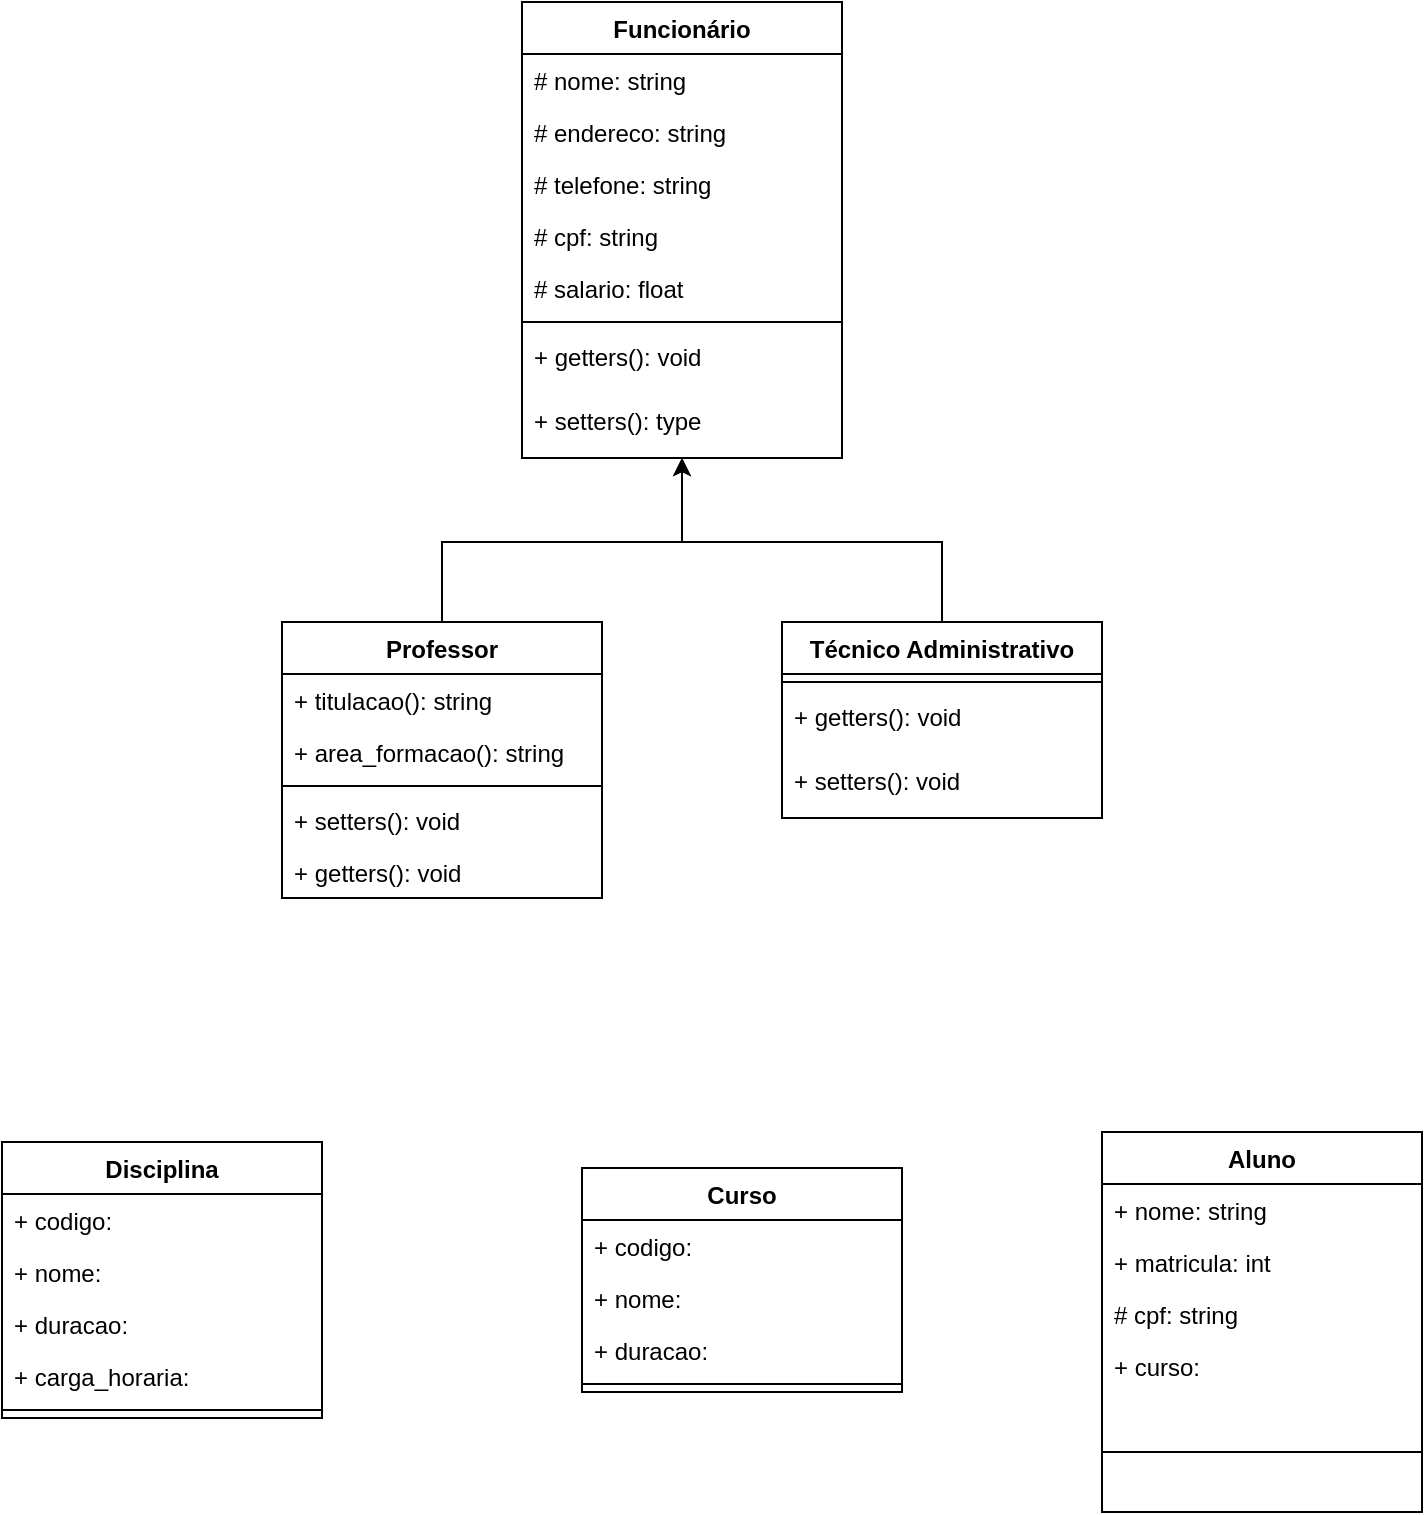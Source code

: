 <mxfile version="20.6.2" type="github">
  <diagram id="C5RBs43oDa-KdzZeNtuy" name="Page-1">
    <mxGraphModel dx="1917" dy="944" grid="1" gridSize="10" guides="1" tooltips="1" connect="1" arrows="1" fold="1" page="1" pageScale="1" pageWidth="827" pageHeight="1169" math="0" shadow="0">
      <root>
        <mxCell id="WIyWlLk6GJQsqaUBKTNV-0" />
        <mxCell id="WIyWlLk6GJQsqaUBKTNV-1" parent="WIyWlLk6GJQsqaUBKTNV-0" />
        <mxCell id="USiXtIitKo1ydzeFGayd-0" value="Funcionário&#xa;" style="swimlane;fontStyle=1;align=center;verticalAlign=top;childLayout=stackLayout;horizontal=1;startSize=26;horizontalStack=0;resizeParent=1;resizeParentMax=0;resizeLast=0;collapsible=1;marginBottom=0;" vertex="1" parent="WIyWlLk6GJQsqaUBKTNV-1">
          <mxGeometry x="320" y="20" width="160" height="228" as="geometry">
            <mxRectangle x="330" y="70" width="110" height="30" as="alternateBounds" />
          </mxGeometry>
        </mxCell>
        <mxCell id="USiXtIitKo1ydzeFGayd-1" value="# nome: string" style="text;strokeColor=none;fillColor=none;align=left;verticalAlign=top;spacingLeft=4;spacingRight=4;overflow=hidden;rotatable=0;points=[[0,0.5],[1,0.5]];portConstraint=eastwest;" vertex="1" parent="USiXtIitKo1ydzeFGayd-0">
          <mxGeometry y="26" width="160" height="26" as="geometry" />
        </mxCell>
        <mxCell id="USiXtIitKo1ydzeFGayd-2" value="# endereco: string" style="text;strokeColor=none;fillColor=none;align=left;verticalAlign=top;spacingLeft=4;spacingRight=4;overflow=hidden;rotatable=0;points=[[0,0.5],[1,0.5]];portConstraint=eastwest;" vertex="1" parent="USiXtIitKo1ydzeFGayd-0">
          <mxGeometry y="52" width="160" height="26" as="geometry" />
        </mxCell>
        <mxCell id="USiXtIitKo1ydzeFGayd-3" value="# telefone: string" style="text;strokeColor=none;fillColor=none;align=left;verticalAlign=top;spacingLeft=4;spacingRight=4;overflow=hidden;rotatable=0;points=[[0,0.5],[1,0.5]];portConstraint=eastwest;" vertex="1" parent="USiXtIitKo1ydzeFGayd-0">
          <mxGeometry y="78" width="160" height="26" as="geometry" />
        </mxCell>
        <mxCell id="USiXtIitKo1ydzeFGayd-4" value="# cpf: string" style="text;strokeColor=none;fillColor=none;align=left;verticalAlign=top;spacingLeft=4;spacingRight=4;overflow=hidden;rotatable=0;points=[[0,0.5],[1,0.5]];portConstraint=eastwest;" vertex="1" parent="USiXtIitKo1ydzeFGayd-0">
          <mxGeometry y="104" width="160" height="26" as="geometry" />
        </mxCell>
        <mxCell id="USiXtIitKo1ydzeFGayd-5" value="# salario: float" style="text;strokeColor=none;fillColor=none;align=left;verticalAlign=top;spacingLeft=4;spacingRight=4;overflow=hidden;rotatable=0;points=[[0,0.5],[1,0.5]];portConstraint=eastwest;" vertex="1" parent="USiXtIitKo1ydzeFGayd-0">
          <mxGeometry y="130" width="160" height="26" as="geometry" />
        </mxCell>
        <mxCell id="USiXtIitKo1ydzeFGayd-6" value="" style="line;strokeWidth=1;fillColor=none;align=left;verticalAlign=middle;spacingTop=-1;spacingLeft=3;spacingRight=3;rotatable=0;labelPosition=right;points=[];portConstraint=eastwest;strokeColor=inherit;" vertex="1" parent="USiXtIitKo1ydzeFGayd-0">
          <mxGeometry y="156" width="160" height="8" as="geometry" />
        </mxCell>
        <mxCell id="USiXtIitKo1ydzeFGayd-7" value="+ getters(): void" style="text;strokeColor=none;fillColor=none;align=left;verticalAlign=top;spacingLeft=4;spacingRight=4;overflow=hidden;rotatable=0;points=[[0,0.5],[1,0.5]];portConstraint=eastwest;" vertex="1" parent="USiXtIitKo1ydzeFGayd-0">
          <mxGeometry y="164" width="160" height="32" as="geometry" />
        </mxCell>
        <mxCell id="USiXtIitKo1ydzeFGayd-8" value="+ setters(): type" style="text;strokeColor=none;fillColor=none;align=left;verticalAlign=top;spacingLeft=4;spacingRight=4;overflow=hidden;rotatable=0;points=[[0,0.5],[1,0.5]];portConstraint=eastwest;" vertex="1" parent="USiXtIitKo1ydzeFGayd-0">
          <mxGeometry y="196" width="160" height="32" as="geometry" />
        </mxCell>
        <mxCell id="USiXtIitKo1ydzeFGayd-9" value="Aluno" style="swimlane;fontStyle=1;align=center;verticalAlign=top;childLayout=stackLayout;horizontal=1;startSize=26;horizontalStack=0;resizeParent=1;resizeParentMax=0;resizeLast=0;collapsible=1;marginBottom=0;" vertex="1" parent="WIyWlLk6GJQsqaUBKTNV-1">
          <mxGeometry x="610" y="585" width="160" height="190" as="geometry" />
        </mxCell>
        <mxCell id="USiXtIitKo1ydzeFGayd-10" value="+ nome: string" style="text;strokeColor=none;fillColor=none;align=left;verticalAlign=top;spacingLeft=4;spacingRight=4;overflow=hidden;rotatable=0;points=[[0,0.5],[1,0.5]];portConstraint=eastwest;" vertex="1" parent="USiXtIitKo1ydzeFGayd-9">
          <mxGeometry y="26" width="160" height="26" as="geometry" />
        </mxCell>
        <mxCell id="USiXtIitKo1ydzeFGayd-11" value="+ matricula: int " style="text;strokeColor=none;fillColor=none;align=left;verticalAlign=top;spacingLeft=4;spacingRight=4;overflow=hidden;rotatable=0;points=[[0,0.5],[1,0.5]];portConstraint=eastwest;" vertex="1" parent="USiXtIitKo1ydzeFGayd-9">
          <mxGeometry y="52" width="160" height="26" as="geometry" />
        </mxCell>
        <mxCell id="USiXtIitKo1ydzeFGayd-12" value="# cpf: string" style="text;strokeColor=none;fillColor=none;align=left;verticalAlign=top;spacingLeft=4;spacingRight=4;overflow=hidden;rotatable=0;points=[[0,0.5],[1,0.5]];portConstraint=eastwest;" vertex="1" parent="USiXtIitKo1ydzeFGayd-9">
          <mxGeometry y="78" width="160" height="26" as="geometry" />
        </mxCell>
        <mxCell id="USiXtIitKo1ydzeFGayd-13" value="+ curso: " style="text;strokeColor=none;fillColor=none;align=left;verticalAlign=top;spacingLeft=4;spacingRight=4;overflow=hidden;rotatable=0;points=[[0,0.5],[1,0.5]];portConstraint=eastwest;" vertex="1" parent="USiXtIitKo1ydzeFGayd-9">
          <mxGeometry y="104" width="160" height="26" as="geometry" />
        </mxCell>
        <mxCell id="USiXtIitKo1ydzeFGayd-14" value="" style="line;strokeWidth=1;fillColor=none;align=left;verticalAlign=middle;spacingTop=-1;spacingLeft=3;spacingRight=3;rotatable=0;labelPosition=right;points=[];portConstraint=eastwest;strokeColor=inherit;" vertex="1" parent="USiXtIitKo1ydzeFGayd-9">
          <mxGeometry y="130" width="160" height="60" as="geometry" />
        </mxCell>
        <mxCell id="USiXtIitKo1ydzeFGayd-15" value="Curso" style="swimlane;fontStyle=1;align=center;verticalAlign=top;childLayout=stackLayout;horizontal=1;startSize=26;horizontalStack=0;resizeParent=1;resizeParentMax=0;resizeLast=0;collapsible=1;marginBottom=0;" vertex="1" parent="WIyWlLk6GJQsqaUBKTNV-1">
          <mxGeometry x="350" y="603" width="160" height="112" as="geometry" />
        </mxCell>
        <mxCell id="USiXtIitKo1ydzeFGayd-16" value="+ codigo:" style="text;strokeColor=none;fillColor=none;align=left;verticalAlign=top;spacingLeft=4;spacingRight=4;overflow=hidden;rotatable=0;points=[[0,0.5],[1,0.5]];portConstraint=eastwest;" vertex="1" parent="USiXtIitKo1ydzeFGayd-15">
          <mxGeometry y="26" width="160" height="26" as="geometry" />
        </mxCell>
        <mxCell id="USiXtIitKo1ydzeFGayd-17" value="+ nome:" style="text;strokeColor=none;fillColor=none;align=left;verticalAlign=top;spacingLeft=4;spacingRight=4;overflow=hidden;rotatable=0;points=[[0,0.5],[1,0.5]];portConstraint=eastwest;" vertex="1" parent="USiXtIitKo1ydzeFGayd-15">
          <mxGeometry y="52" width="160" height="26" as="geometry" />
        </mxCell>
        <mxCell id="USiXtIitKo1ydzeFGayd-18" value="+ duracao:" style="text;strokeColor=none;fillColor=none;align=left;verticalAlign=top;spacingLeft=4;spacingRight=4;overflow=hidden;rotatable=0;points=[[0,0.5],[1,0.5]];portConstraint=eastwest;" vertex="1" parent="USiXtIitKo1ydzeFGayd-15">
          <mxGeometry y="78" width="160" height="26" as="geometry" />
        </mxCell>
        <mxCell id="USiXtIitKo1ydzeFGayd-19" value="" style="line;strokeWidth=1;fillColor=none;align=left;verticalAlign=middle;spacingTop=-1;spacingLeft=3;spacingRight=3;rotatable=0;labelPosition=right;points=[];portConstraint=eastwest;strokeColor=inherit;" vertex="1" parent="USiXtIitKo1ydzeFGayd-15">
          <mxGeometry y="104" width="160" height="8" as="geometry" />
        </mxCell>
        <mxCell id="USiXtIitKo1ydzeFGayd-20" value="Disciplina" style="swimlane;fontStyle=1;align=center;verticalAlign=top;childLayout=stackLayout;horizontal=1;startSize=26;horizontalStack=0;resizeParent=1;resizeParentMax=0;resizeLast=0;collapsible=1;marginBottom=0;" vertex="1" parent="WIyWlLk6GJQsqaUBKTNV-1">
          <mxGeometry x="60" y="590" width="160" height="138" as="geometry" />
        </mxCell>
        <mxCell id="USiXtIitKo1ydzeFGayd-21" value="+ codigo:" style="text;strokeColor=none;fillColor=none;align=left;verticalAlign=top;spacingLeft=4;spacingRight=4;overflow=hidden;rotatable=0;points=[[0,0.5],[1,0.5]];portConstraint=eastwest;" vertex="1" parent="USiXtIitKo1ydzeFGayd-20">
          <mxGeometry y="26" width="160" height="26" as="geometry" />
        </mxCell>
        <mxCell id="USiXtIitKo1ydzeFGayd-22" value="+ nome:" style="text;strokeColor=none;fillColor=none;align=left;verticalAlign=top;spacingLeft=4;spacingRight=4;overflow=hidden;rotatable=0;points=[[0,0.5],[1,0.5]];portConstraint=eastwest;" vertex="1" parent="USiXtIitKo1ydzeFGayd-20">
          <mxGeometry y="52" width="160" height="26" as="geometry" />
        </mxCell>
        <mxCell id="USiXtIitKo1ydzeFGayd-23" value="+ duracao:" style="text;strokeColor=none;fillColor=none;align=left;verticalAlign=top;spacingLeft=4;spacingRight=4;overflow=hidden;rotatable=0;points=[[0,0.5],[1,0.5]];portConstraint=eastwest;" vertex="1" parent="USiXtIitKo1ydzeFGayd-20">
          <mxGeometry y="78" width="160" height="26" as="geometry" />
        </mxCell>
        <mxCell id="USiXtIitKo1ydzeFGayd-24" value="+ carga_horaria:" style="text;strokeColor=none;fillColor=none;align=left;verticalAlign=top;spacingLeft=4;spacingRight=4;overflow=hidden;rotatable=0;points=[[0,0.5],[1,0.5]];portConstraint=eastwest;" vertex="1" parent="USiXtIitKo1ydzeFGayd-20">
          <mxGeometry y="104" width="160" height="26" as="geometry" />
        </mxCell>
        <mxCell id="USiXtIitKo1ydzeFGayd-25" value="" style="line;strokeWidth=1;fillColor=none;align=left;verticalAlign=middle;spacingTop=-1;spacingLeft=3;spacingRight=3;rotatable=0;labelPosition=right;points=[];portConstraint=eastwest;strokeColor=inherit;" vertex="1" parent="USiXtIitKo1ydzeFGayd-20">
          <mxGeometry y="130" width="160" height="8" as="geometry" />
        </mxCell>
        <mxCell id="USiXtIitKo1ydzeFGayd-26" value="" style="endArrow=classic;html=1;rounded=0;" edge="1" parent="WIyWlLk6GJQsqaUBKTNV-1" source="USiXtIitKo1ydzeFGayd-28" target="USiXtIitKo1ydzeFGayd-0">
          <mxGeometry width="50" height="50" relative="1" as="geometry">
            <mxPoint x="250" y="300" as="sourcePoint" />
            <mxPoint x="300" y="250" as="targetPoint" />
            <Array as="points">
              <mxPoint x="280" y="290" />
              <mxPoint x="400" y="290" />
            </Array>
          </mxGeometry>
        </mxCell>
        <mxCell id="USiXtIitKo1ydzeFGayd-27" value="" style="endArrow=classic;html=1;rounded=0;" edge="1" parent="WIyWlLk6GJQsqaUBKTNV-1" source="USiXtIitKo1ydzeFGayd-34" target="USiXtIitKo1ydzeFGayd-0">
          <mxGeometry width="50" height="50" relative="1" as="geometry">
            <mxPoint x="550" y="300" as="sourcePoint" />
            <mxPoint x="600" y="250" as="targetPoint" />
            <Array as="points">
              <mxPoint x="530" y="290" />
              <mxPoint x="400" y="290" />
            </Array>
          </mxGeometry>
        </mxCell>
        <mxCell id="USiXtIitKo1ydzeFGayd-28" value="Professor&#xa;" style="swimlane;fontStyle=1;align=center;verticalAlign=top;childLayout=stackLayout;horizontal=1;startSize=26;horizontalStack=0;resizeParent=1;resizeParentMax=0;resizeLast=0;collapsible=1;marginBottom=0;" vertex="1" parent="WIyWlLk6GJQsqaUBKTNV-1">
          <mxGeometry x="200" y="330" width="160" height="138" as="geometry">
            <mxRectangle x="190" y="340" width="100" height="30" as="alternateBounds" />
          </mxGeometry>
        </mxCell>
        <mxCell id="USiXtIitKo1ydzeFGayd-29" value="+ titulacao(): string" style="text;strokeColor=none;fillColor=none;align=left;verticalAlign=top;spacingLeft=4;spacingRight=4;overflow=hidden;rotatable=0;points=[[0,0.5],[1,0.5]];portConstraint=eastwest;" vertex="1" parent="USiXtIitKo1ydzeFGayd-28">
          <mxGeometry y="26" width="160" height="26" as="geometry" />
        </mxCell>
        <mxCell id="USiXtIitKo1ydzeFGayd-30" value="+ area_formacao(): string" style="text;strokeColor=none;fillColor=none;align=left;verticalAlign=top;spacingLeft=4;spacingRight=4;overflow=hidden;rotatable=0;points=[[0,0.5],[1,0.5]];portConstraint=eastwest;" vertex="1" parent="USiXtIitKo1ydzeFGayd-28">
          <mxGeometry y="52" width="160" height="26" as="geometry" />
        </mxCell>
        <mxCell id="USiXtIitKo1ydzeFGayd-31" value="" style="line;strokeWidth=1;fillColor=none;align=left;verticalAlign=middle;spacingTop=-1;spacingLeft=3;spacingRight=3;rotatable=0;labelPosition=right;points=[];portConstraint=eastwest;strokeColor=inherit;" vertex="1" parent="USiXtIitKo1ydzeFGayd-28">
          <mxGeometry y="78" width="160" height="8" as="geometry" />
        </mxCell>
        <mxCell id="USiXtIitKo1ydzeFGayd-32" value="+ setters(): void" style="text;strokeColor=none;fillColor=none;align=left;verticalAlign=top;spacingLeft=4;spacingRight=4;overflow=hidden;rotatable=0;points=[[0,0.5],[1,0.5]];portConstraint=eastwest;" vertex="1" parent="USiXtIitKo1ydzeFGayd-28">
          <mxGeometry y="86" width="160" height="26" as="geometry" />
        </mxCell>
        <mxCell id="USiXtIitKo1ydzeFGayd-33" value="+ getters(): void" style="text;strokeColor=none;fillColor=none;align=left;verticalAlign=top;spacingLeft=4;spacingRight=4;overflow=hidden;rotatable=0;points=[[0,0.5],[1,0.5]];portConstraint=eastwest;" vertex="1" parent="USiXtIitKo1ydzeFGayd-28">
          <mxGeometry y="112" width="160" height="26" as="geometry" />
        </mxCell>
        <mxCell id="USiXtIitKo1ydzeFGayd-34" value="Técnico Administrativo" style="swimlane;fontStyle=1;align=center;verticalAlign=top;childLayout=stackLayout;horizontal=1;startSize=26;horizontalStack=0;resizeParent=1;resizeParentMax=0;resizeLast=0;collapsible=1;marginBottom=0;" vertex="1" parent="WIyWlLk6GJQsqaUBKTNV-1">
          <mxGeometry x="450" y="330" width="160" height="98" as="geometry">
            <mxRectangle x="470" y="340" width="170" height="30" as="alternateBounds" />
          </mxGeometry>
        </mxCell>
        <mxCell id="USiXtIitKo1ydzeFGayd-35" value="" style="line;strokeWidth=1;fillColor=none;align=left;verticalAlign=middle;spacingTop=-1;spacingLeft=3;spacingRight=3;rotatable=0;labelPosition=right;points=[];portConstraint=eastwest;strokeColor=inherit;" vertex="1" parent="USiXtIitKo1ydzeFGayd-34">
          <mxGeometry y="26" width="160" height="8" as="geometry" />
        </mxCell>
        <mxCell id="USiXtIitKo1ydzeFGayd-36" value="+ getters(): void" style="text;strokeColor=none;fillColor=none;align=left;verticalAlign=top;spacingLeft=4;spacingRight=4;overflow=hidden;rotatable=0;points=[[0,0.5],[1,0.5]];portConstraint=eastwest;" vertex="1" parent="USiXtIitKo1ydzeFGayd-34">
          <mxGeometry y="34" width="160" height="32" as="geometry" />
        </mxCell>
        <mxCell id="USiXtIitKo1ydzeFGayd-37" value="+ setters(): void&#xa;" style="text;strokeColor=none;fillColor=none;align=left;verticalAlign=top;spacingLeft=4;spacingRight=4;overflow=hidden;rotatable=0;points=[[0,0.5],[1,0.5]];portConstraint=eastwest;" vertex="1" parent="USiXtIitKo1ydzeFGayd-34">
          <mxGeometry y="66" width="160" height="32" as="geometry" />
        </mxCell>
      </root>
    </mxGraphModel>
  </diagram>
</mxfile>
